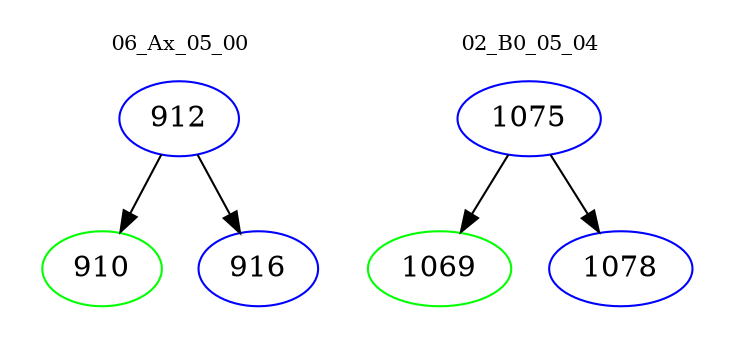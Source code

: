 digraph{
subgraph cluster_0 {
color = white
label = "06_Ax_05_00";
fontsize=10;
T0_912 [label="912", color="blue"]
T0_912 -> T0_910 [color="black"]
T0_910 [label="910", color="green"]
T0_912 -> T0_916 [color="black"]
T0_916 [label="916", color="blue"]
}
subgraph cluster_1 {
color = white
label = "02_B0_05_04";
fontsize=10;
T1_1075 [label="1075", color="blue"]
T1_1075 -> T1_1069 [color="black"]
T1_1069 [label="1069", color="green"]
T1_1075 -> T1_1078 [color="black"]
T1_1078 [label="1078", color="blue"]
}
}
